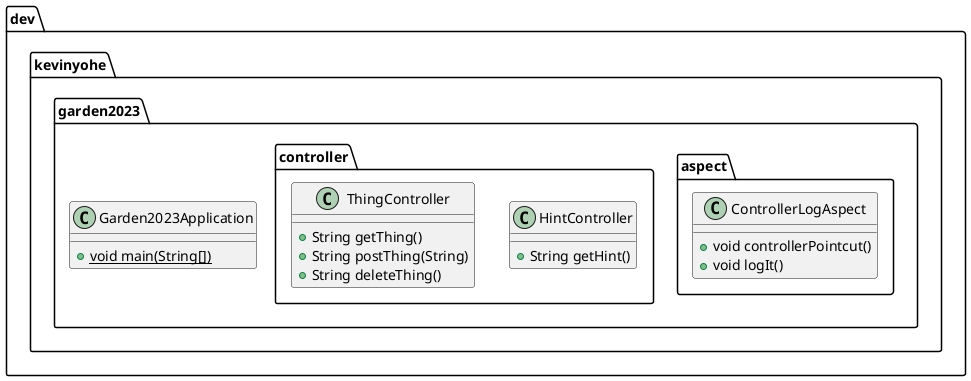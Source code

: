 @startuml
package "dev.kevinyohe.garden2023" {
  class "Garden2023Application" as dev.kevinyohe.garden2023.Garden2023Application {
    + {static}void main(String[])
  }
  package "aspect" {
    class "ControllerLogAspect" as dev.kevinyohe.garden2023.aspect.ControllerLogAspect {
      +void controllerPointcut()
      +void logIt()
    }
  }
  package "controller" {
    class "HintController" as dev.kevinyohe.garden2023.controller.HintController {
      +String getHint()
    }
    class "ThingController" as dev.kevinyohe.garden2023.controller.ThingController {
      +String getThing()
      +String postThing(String)
      +String deleteThing()
    }
  }
}
@enduml
